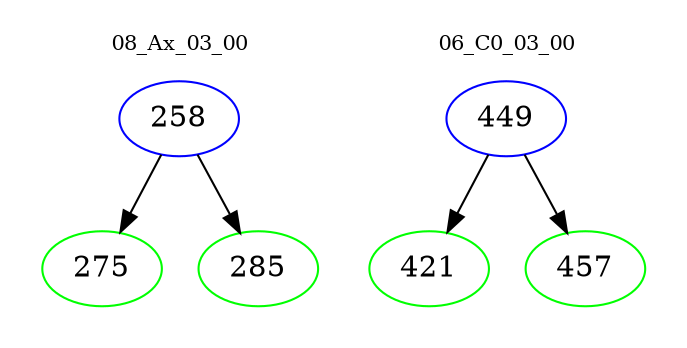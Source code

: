 digraph{
subgraph cluster_0 {
color = white
label = "08_Ax_03_00";
fontsize=10;
T0_258 [label="258", color="blue"]
T0_258 -> T0_275 [color="black"]
T0_275 [label="275", color="green"]
T0_258 -> T0_285 [color="black"]
T0_285 [label="285", color="green"]
}
subgraph cluster_1 {
color = white
label = "06_C0_03_00";
fontsize=10;
T1_449 [label="449", color="blue"]
T1_449 -> T1_421 [color="black"]
T1_421 [label="421", color="green"]
T1_449 -> T1_457 [color="black"]
T1_457 [label="457", color="green"]
}
}
